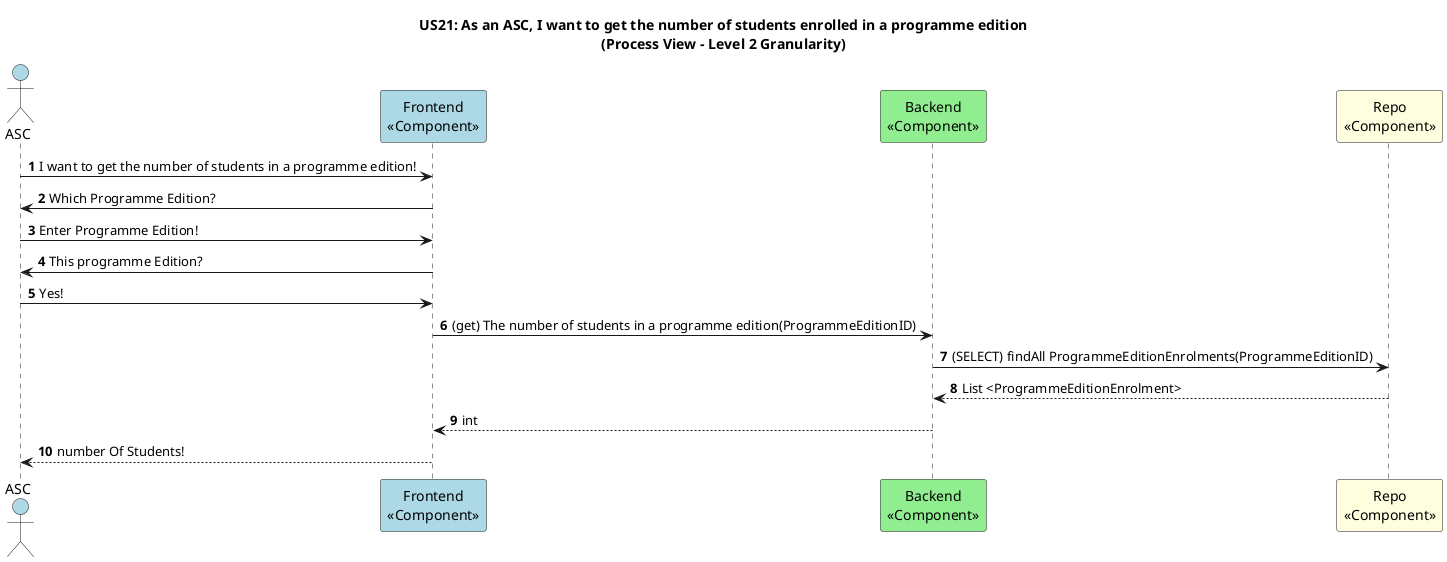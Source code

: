 @startuml

title US21: As an ASC, I want to get the number of students enrolled in a programme edition\n(Process View - Level 2 Granularity)
autonumber

actor ASC #lightblue
participant Frontend as "Frontend\n<<Component>>" #lightblue
participant Backend as "Backend\n<<Component>>" #lightgreen
participant  Repo as "Repo\n<<Component>>" #lightyellow
ASC -> Frontend: I want to get the number of students in a programme edition!
Frontend -> ASC: Which Programme Edition?
ASC -> Frontend: Enter Programme Edition!
Frontend -> ASC:This programme Edition?
ASC -> Frontend:Yes!
Frontend ->Backend:(get) The number of students in a programme edition(ProgrammeEditionID)
Backend -> Repo:(SELECT) findAll ProgrammeEditionEnrolments(ProgrammeEditionID)
Repo-->Backend:List <ProgrammeEditionEnrolment>
Backend--> Frontend:int
Frontend-->ASC:number Of Students!
@enduml
